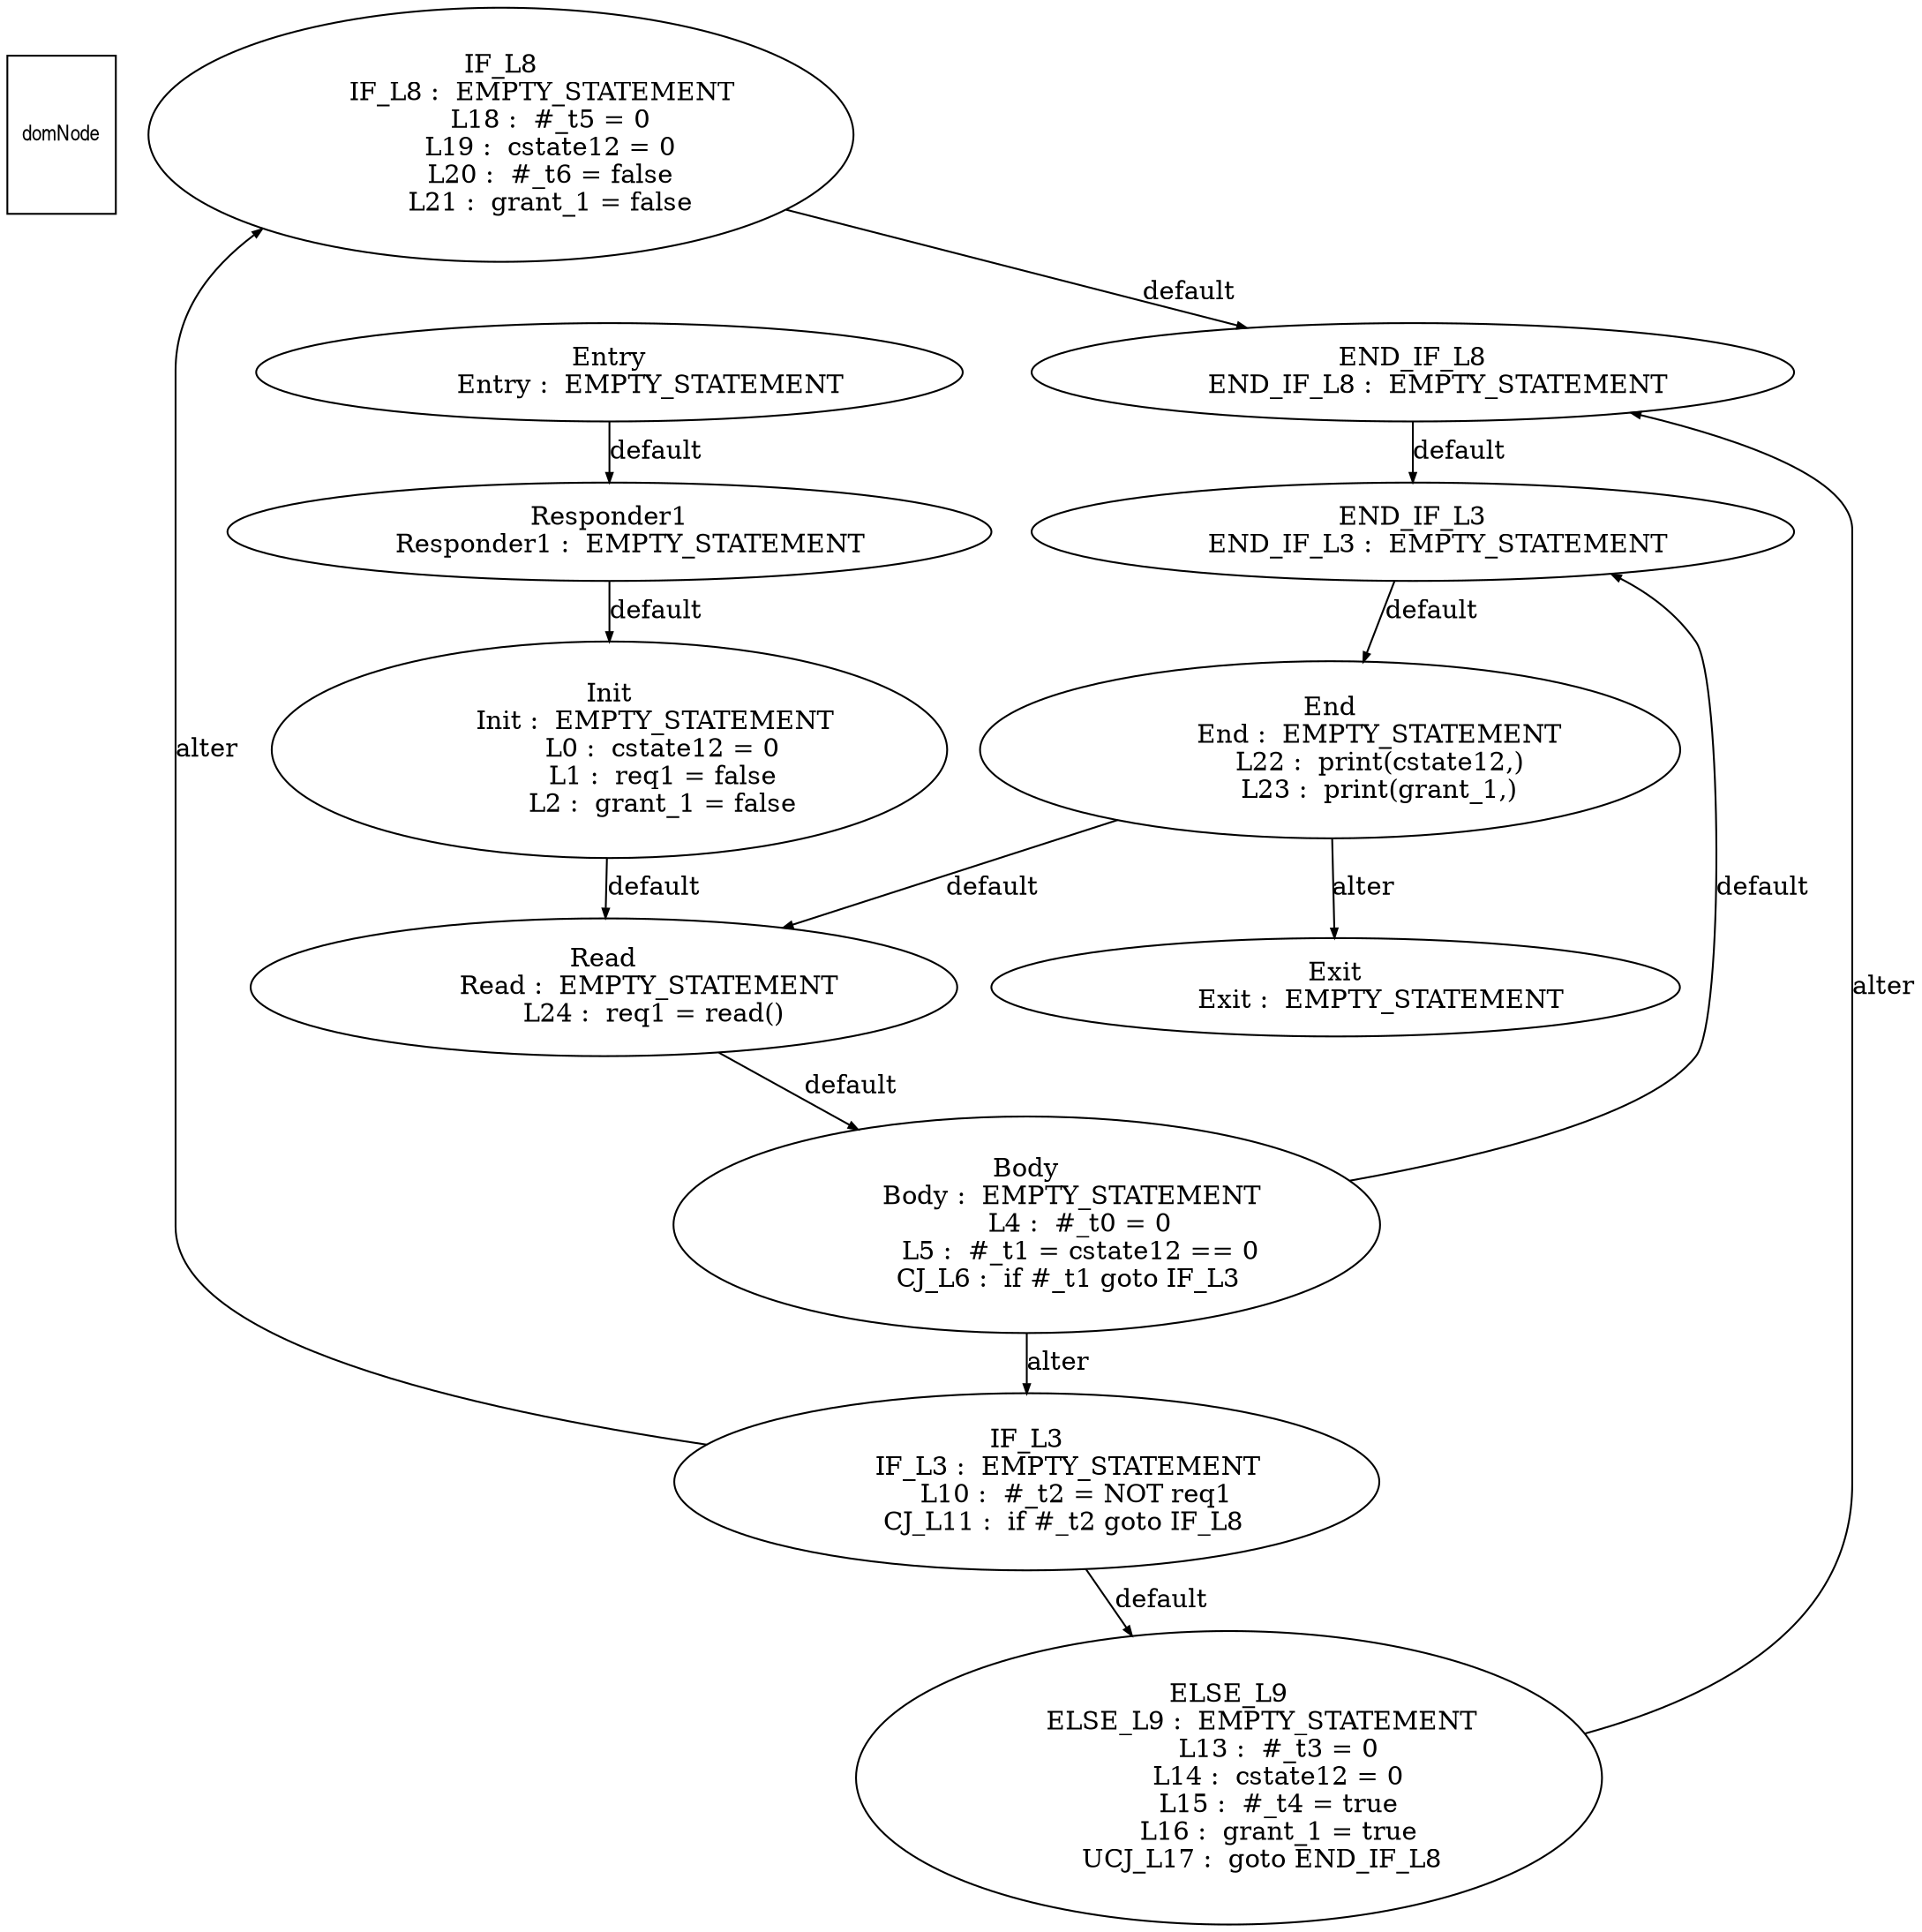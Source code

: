 digraph G {
  ranksep=.25;
  edge [arrowsize=.5]
  domNode [shape=rectangle, fontname="ArialNarrow",
        fontsize=12,  height=1.2];
  "IF_L8
          IF_L8 :  EMPTY_STATEMENT
            L18 :  #_t5 = 0
            L19 :  cstate12 = 0
            L20 :  #_t6 = false
            L21 :  grant_1 = false
"; "IF_L3
          IF_L3 :  EMPTY_STATEMENT
            L10 :  #_t2 = NOT req1
         CJ_L11 :  if #_t2 goto IF_L8
"; "END_IF_L8
      END_IF_L8 :  EMPTY_STATEMENT
"; "End
            End :  EMPTY_STATEMENT
            L22 :  print(cstate12,)
            L23 :  print(grant_1,)
"; "Init
           Init :  EMPTY_STATEMENT
             L0 :  cstate12 = 0
             L1 :  req1 = false
             L2 :  grant_1 = false
"; "ELSE_L9
        ELSE_L9 :  EMPTY_STATEMENT
            L13 :  #_t3 = 0
            L14 :  cstate12 = 0
            L15 :  #_t4 = true
            L16 :  grant_1 = true
        UCJ_L17 :  goto END_IF_L8
"; "END_IF_L3
      END_IF_L3 :  EMPTY_STATEMENT
"; "Entry
          Entry :  EMPTY_STATEMENT
"; "Responder1
     Responder1 :  EMPTY_STATEMENT
"; "Read
           Read :  EMPTY_STATEMENT
            L24 :  req1 = read()
"; "Exit
           Exit :  EMPTY_STATEMENT
"; "Body
           Body :  EMPTY_STATEMENT
             L4 :  #_t0 = 0
             L5 :  #_t1 = cstate12 == 0
          CJ_L6 :  if #_t1 goto IF_L3
"; 
  "Responder1
     Responder1 :  EMPTY_STATEMENT
" -> "Init
           Init :  EMPTY_STATEMENT
             L0 :  cstate12 = 0
             L1 :  req1 = false
             L2 :  grant_1 = false
"  [label="default"];
  "Init
           Init :  EMPTY_STATEMENT
             L0 :  cstate12 = 0
             L1 :  req1 = false
             L2 :  grant_1 = false
" -> "Read
           Read :  EMPTY_STATEMENT
            L24 :  req1 = read()
"  [label="default"];
  "Body
           Body :  EMPTY_STATEMENT
             L4 :  #_t0 = 0
             L5 :  #_t1 = cstate12 == 0
          CJ_L6 :  if #_t1 goto IF_L3
" -> "END_IF_L3
      END_IF_L3 :  EMPTY_STATEMENT
"  [label="default"];
  "Body
           Body :  EMPTY_STATEMENT
             L4 :  #_t0 = 0
             L5 :  #_t1 = cstate12 == 0
          CJ_L6 :  if #_t1 goto IF_L3
" -> "IF_L3
          IF_L3 :  EMPTY_STATEMENT
            L10 :  #_t2 = NOT req1
         CJ_L11 :  if #_t2 goto IF_L8
"  [label="alter"];
  "IF_L3
          IF_L3 :  EMPTY_STATEMENT
            L10 :  #_t2 = NOT req1
         CJ_L11 :  if #_t2 goto IF_L8
" -> "ELSE_L9
        ELSE_L9 :  EMPTY_STATEMENT
            L13 :  #_t3 = 0
            L14 :  cstate12 = 0
            L15 :  #_t4 = true
            L16 :  grant_1 = true
        UCJ_L17 :  goto END_IF_L8
"  [label="default"];
  "IF_L3
          IF_L3 :  EMPTY_STATEMENT
            L10 :  #_t2 = NOT req1
         CJ_L11 :  if #_t2 goto IF_L8
" -> "IF_L8
          IF_L8 :  EMPTY_STATEMENT
            L18 :  #_t5 = 0
            L19 :  cstate12 = 0
            L20 :  #_t6 = false
            L21 :  grant_1 = false
"  [label="alter"];
  "ELSE_L9
        ELSE_L9 :  EMPTY_STATEMENT
            L13 :  #_t3 = 0
            L14 :  cstate12 = 0
            L15 :  #_t4 = true
            L16 :  grant_1 = true
        UCJ_L17 :  goto END_IF_L8
" -> "END_IF_L8
      END_IF_L8 :  EMPTY_STATEMENT
"  [label="alter"];
  "IF_L8
          IF_L8 :  EMPTY_STATEMENT
            L18 :  #_t5 = 0
            L19 :  cstate12 = 0
            L20 :  #_t6 = false
            L21 :  grant_1 = false
" -> "END_IF_L8
      END_IF_L8 :  EMPTY_STATEMENT
"  [label="default"];
  "END_IF_L8
      END_IF_L8 :  EMPTY_STATEMENT
" -> "END_IF_L3
      END_IF_L3 :  EMPTY_STATEMENT
"  [label="default"];
  "END_IF_L3
      END_IF_L3 :  EMPTY_STATEMENT
" -> "End
            End :  EMPTY_STATEMENT
            L22 :  print(cstate12,)
            L23 :  print(grant_1,)
"  [label="default"];
  "Entry
          Entry :  EMPTY_STATEMENT
" -> "Responder1
     Responder1 :  EMPTY_STATEMENT
"  [label="default"];
  "End
            End :  EMPTY_STATEMENT
            L22 :  print(cstate12,)
            L23 :  print(grant_1,)
" -> "Read
           Read :  EMPTY_STATEMENT
            L24 :  req1 = read()
"  [label="default"];
  "End
            End :  EMPTY_STATEMENT
            L22 :  print(cstate12,)
            L23 :  print(grant_1,)
" -> "Exit
           Exit :  EMPTY_STATEMENT
"  [label="alter"];
  "Read
           Read :  EMPTY_STATEMENT
            L24 :  req1 = read()
" -> "Body
           Body :  EMPTY_STATEMENT
             L4 :  #_t0 = 0
             L5 :  #_t1 = cstate12 == 0
          CJ_L6 :  if #_t1 goto IF_L3
"  [label="default"];
}
